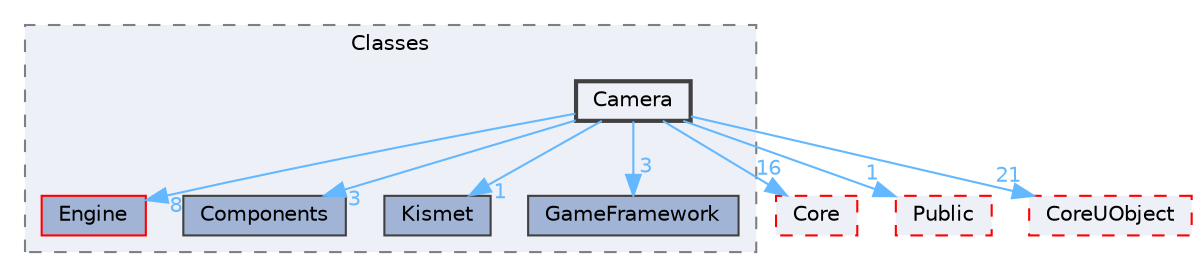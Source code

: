 digraph "Camera"
{
 // INTERACTIVE_SVG=YES
 // LATEX_PDF_SIZE
  bgcolor="transparent";
  edge [fontname=Helvetica,fontsize=10,labelfontname=Helvetica,labelfontsize=10];
  node [fontname=Helvetica,fontsize=10,shape=box,height=0.2,width=0.4];
  compound=true
  subgraph clusterdir_0ed647eebe6ffcaa496d3842b7cec6ce {
    graph [ bgcolor="#edf0f7", pencolor="grey50", label="Classes", fontname=Helvetica,fontsize=10 style="filled,dashed", URL="dir_0ed647eebe6ffcaa496d3842b7cec6ce.html",tooltip=""]
  dir_275ee67e3d4a14e20f43a2d02c6b328e [label="Engine", fillcolor="#a2b4d6", color="red", style="filled", URL="dir_275ee67e3d4a14e20f43a2d02c6b328e.html",tooltip=""];
  dir_70f57afd45fa1634d302cabb4bd26e1c [label="Components", fillcolor="#a2b4d6", color="grey25", style="filled", URL="dir_70f57afd45fa1634d302cabb4bd26e1c.html",tooltip=""];
  dir_c6191ea5e1ad5e0f48baabd113f3bab7 [label="Kismet", fillcolor="#a2b4d6", color="grey25", style="filled", URL="dir_c6191ea5e1ad5e0f48baabd113f3bab7.html",tooltip=""];
  dir_cc939d8e7753f23591e1c275ea054aa8 [label="GameFramework", fillcolor="#a2b4d6", color="grey25", style="filled", URL="dir_cc939d8e7753f23591e1c275ea054aa8.html",tooltip=""];
  dir_b28b60bca15229d5d029a56387779b5b [label="Camera", fillcolor="#edf0f7", color="grey25", style="filled,bold", URL="dir_b28b60bca15229d5d029a56387779b5b.html",tooltip=""];
  }
  dir_0e6cddcc9caa1238c7f3774224afaa45 [label="Core", fillcolor="#edf0f7", color="red", style="filled,dashed", URL="dir_0e6cddcc9caa1238c7f3774224afaa45.html",tooltip=""];
  dir_1d06a51bfc871a6a1823440d0d72725c [label="Public", fillcolor="#edf0f7", color="red", style="filled,dashed", URL="dir_1d06a51bfc871a6a1823440d0d72725c.html",tooltip=""];
  dir_4c499e5e32e2b4479ad7e552df73eeae [label="CoreUObject", fillcolor="#edf0f7", color="red", style="filled,dashed", URL="dir_4c499e5e32e2b4479ad7e552df73eeae.html",tooltip=""];
  dir_b28b60bca15229d5d029a56387779b5b->dir_0e6cddcc9caa1238c7f3774224afaa45 [headlabel="16", labeldistance=1.5 headhref="dir_000117_000266.html" href="dir_000117_000266.html" color="steelblue1" fontcolor="steelblue1"];
  dir_b28b60bca15229d5d029a56387779b5b->dir_1d06a51bfc871a6a1823440d0d72725c [headlabel="1", labeldistance=1.5 headhref="dir_000117_000935.html" href="dir_000117_000935.html" color="steelblue1" fontcolor="steelblue1"];
  dir_b28b60bca15229d5d029a56387779b5b->dir_275ee67e3d4a14e20f43a2d02c6b328e [headlabel="8", labeldistance=1.5 headhref="dir_000117_000367.html" href="dir_000117_000367.html" color="steelblue1" fontcolor="steelblue1"];
  dir_b28b60bca15229d5d029a56387779b5b->dir_4c499e5e32e2b4479ad7e552df73eeae [headlabel="21", labeldistance=1.5 headhref="dir_000117_000268.html" href="dir_000117_000268.html" color="steelblue1" fontcolor="steelblue1"];
  dir_b28b60bca15229d5d029a56387779b5b->dir_70f57afd45fa1634d302cabb4bd26e1c [headlabel="3", labeldistance=1.5 headhref="dir_000117_000231.html" href="dir_000117_000231.html" color="steelblue1" fontcolor="steelblue1"];
  dir_b28b60bca15229d5d029a56387779b5b->dir_c6191ea5e1ad5e0f48baabd113f3bab7 [headlabel="1", labeldistance=1.5 headhref="dir_000117_000548.html" href="dir_000117_000548.html" color="steelblue1" fontcolor="steelblue1"];
  dir_b28b60bca15229d5d029a56387779b5b->dir_cc939d8e7753f23591e1c275ea054aa8 [headlabel="3", labeldistance=1.5 headhref="dir_000117_000419.html" href="dir_000117_000419.html" color="steelblue1" fontcolor="steelblue1"];
}

